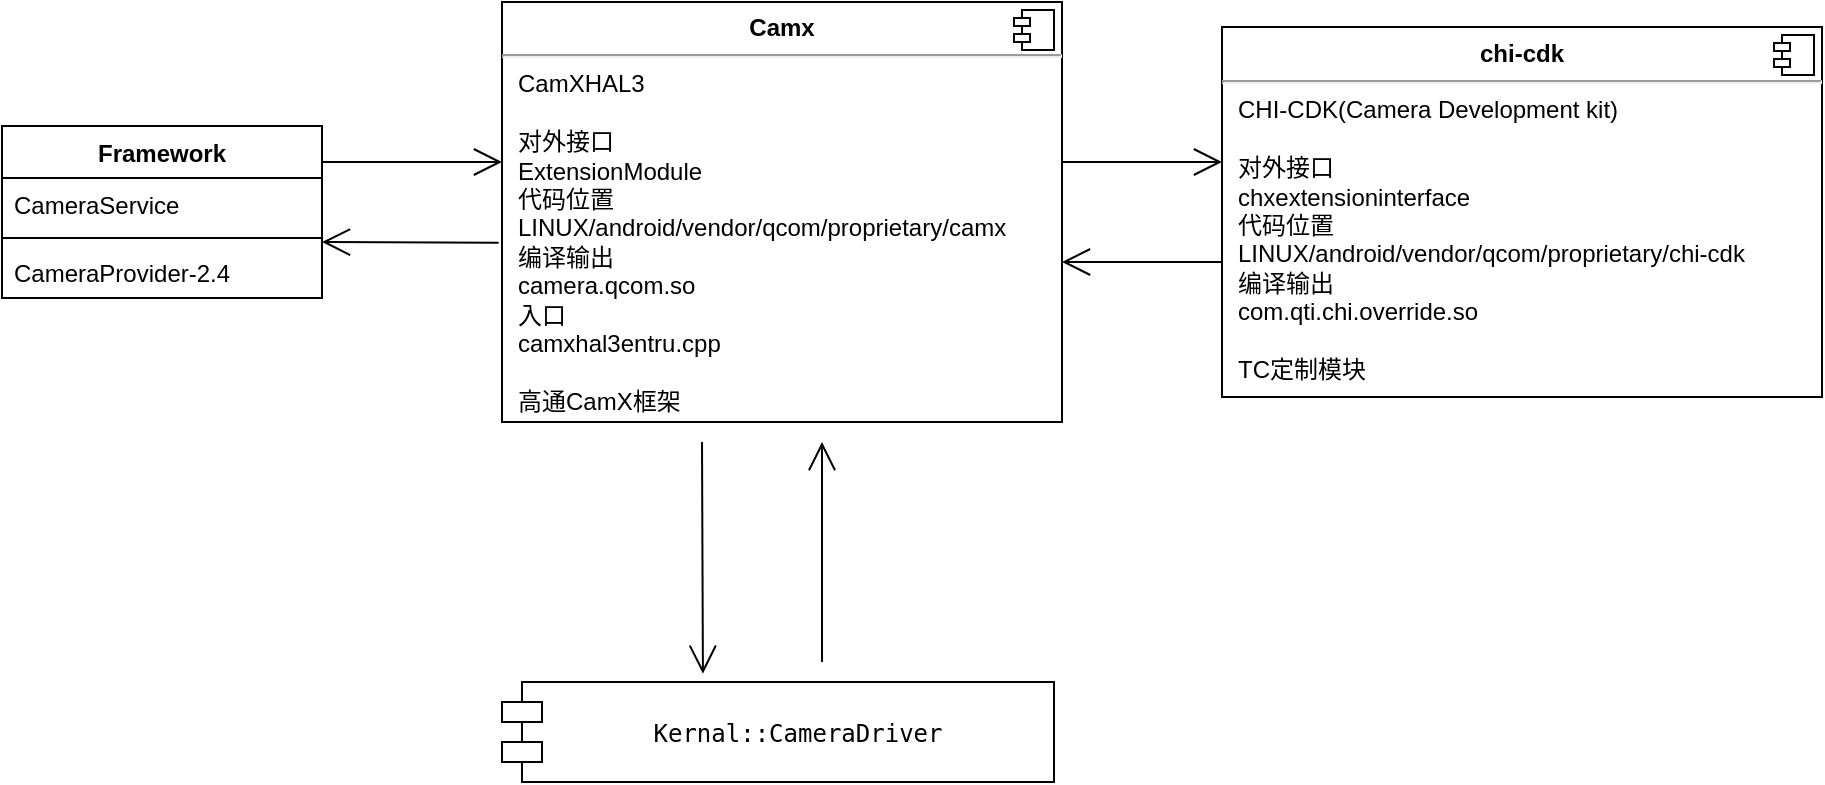 <mxfile version="22.0.8" type="github">
  <diagram name="第 1 页" id="9sFBwYhqwxBm26JA0SG9">
    <mxGraphModel dx="1157" dy="656" grid="1" gridSize="10" guides="1" tooltips="1" connect="1" arrows="1" fold="1" page="1" pageScale="1" pageWidth="827" pageHeight="1169" math="0" shadow="0">
      <root>
        <mxCell id="0" />
        <mxCell id="1" parent="0" />
        <mxCell id="bS61N0INd5APcoxVsC9e-6" value="Framework" style="swimlane;fontStyle=1;align=center;verticalAlign=top;childLayout=stackLayout;horizontal=1;startSize=26;horizontalStack=0;resizeParent=1;resizeParentMax=0;resizeLast=0;collapsible=1;marginBottom=0;whiteSpace=wrap;html=1;" vertex="1" parent="1">
          <mxGeometry x="120" y="342" width="160" height="86" as="geometry" />
        </mxCell>
        <mxCell id="bS61N0INd5APcoxVsC9e-7" value="CameraService" style="text;strokeColor=none;fillColor=none;align=left;verticalAlign=top;spacingLeft=4;spacingRight=4;overflow=hidden;rotatable=0;points=[[0,0.5],[1,0.5]];portConstraint=eastwest;whiteSpace=wrap;html=1;" vertex="1" parent="bS61N0INd5APcoxVsC9e-6">
          <mxGeometry y="26" width="160" height="26" as="geometry" />
        </mxCell>
        <mxCell id="bS61N0INd5APcoxVsC9e-8" value="" style="line;strokeWidth=1;fillColor=none;align=left;verticalAlign=middle;spacingTop=-1;spacingLeft=3;spacingRight=3;rotatable=0;labelPosition=right;points=[];portConstraint=eastwest;strokeColor=inherit;" vertex="1" parent="bS61N0INd5APcoxVsC9e-6">
          <mxGeometry y="52" width="160" height="8" as="geometry" />
        </mxCell>
        <mxCell id="bS61N0INd5APcoxVsC9e-9" value="CameraProvider-2.4" style="text;strokeColor=none;fillColor=none;align=left;verticalAlign=top;spacingLeft=4;spacingRight=4;overflow=hidden;rotatable=0;points=[[0,0.5],[1,0.5]];portConstraint=eastwest;whiteSpace=wrap;html=1;" vertex="1" parent="bS61N0INd5APcoxVsC9e-6">
          <mxGeometry y="60" width="160" height="26" as="geometry" />
        </mxCell>
        <mxCell id="bS61N0INd5APcoxVsC9e-15" value="&lt;p style=&quot;margin:0px;margin-top:6px;text-align:center;&quot;&gt;&lt;b&gt;Camx&lt;/b&gt;&lt;/p&gt;&lt;hr&gt;&lt;p style=&quot;margin:0px;margin-left:8px;&quot;&gt;CamXHAL3&lt;/p&gt;&lt;p style=&quot;margin:0px;margin-left:8px;&quot;&gt;&lt;br&gt;对外接口&lt;/p&gt;&lt;p style=&quot;margin:0px;margin-left:8px;&quot;&gt;ExtensionModule&lt;/p&gt;&lt;p style=&quot;margin:0px;margin-left:8px;&quot;&gt;代码位置LINUX/android/vendor/qcom/proprietary/camx&lt;/p&gt;&lt;p style=&quot;margin:0px;margin-left:8px;&quot;&gt;编译输出&lt;/p&gt;&lt;p style=&quot;margin:0px;margin-left:8px;&quot;&gt;camera.qcom.so&lt;/p&gt;&lt;p style=&quot;margin:0px;margin-left:8px;&quot;&gt;入口&lt;/p&gt;&lt;p style=&quot;margin:0px;margin-left:8px;&quot;&gt;camxhal3entru.cpp&lt;/p&gt;&lt;p style=&quot;margin:0px;margin-left:8px;&quot;&gt;&lt;br&gt;&lt;/p&gt;&lt;p style=&quot;margin:0px;margin-left:8px;&quot;&gt;高通CamX框架&lt;/p&gt;" style="align=left;overflow=fill;html=1;dropTarget=0;whiteSpace=wrap;" vertex="1" parent="1">
          <mxGeometry x="370" y="280" width="280" height="210" as="geometry" />
        </mxCell>
        <mxCell id="bS61N0INd5APcoxVsC9e-16" value="" style="shape=component;jettyWidth=8;jettyHeight=4;" vertex="1" parent="bS61N0INd5APcoxVsC9e-15">
          <mxGeometry x="1" width="20" height="20" relative="1" as="geometry">
            <mxPoint x="-24" y="4" as="offset" />
          </mxGeometry>
        </mxCell>
        <mxCell id="bS61N0INd5APcoxVsC9e-17" value="&lt;p style=&quot;margin:0px;margin-top:6px;text-align:center;&quot;&gt;&lt;b&gt;chi-cdk&lt;/b&gt;&lt;/p&gt;&lt;hr&gt;&lt;p style=&quot;margin:0px;margin-left:8px;&quot;&gt;CHI-CDK(Camera Development kit)&lt;/p&gt;&lt;p style=&quot;margin:0px;margin-left:8px;&quot;&gt;&lt;br&gt;&lt;/p&gt;&lt;p style=&quot;margin:0px;margin-left:8px;&quot;&gt;对外接口&lt;/p&gt;&lt;p style=&quot;margin:0px;margin-left:8px;&quot;&gt;chxextensioninterface&lt;/p&gt;&lt;p style=&quot;margin:0px;margin-left:8px;&quot;&gt;代码位置&lt;/p&gt;&lt;p style=&quot;margin:0px;margin-left:8px;&quot;&gt;LINUX/android/vendor/qcom/proprietary/chi-cdk&lt;/p&gt;&lt;p style=&quot;margin:0px;margin-left:8px;&quot;&gt;编译输出&lt;/p&gt;&lt;p style=&quot;margin:0px;margin-left:8px;&quot;&gt;com.qti.chi.override.so&lt;/p&gt;&lt;p style=&quot;margin:0px;margin-left:8px;&quot;&gt;&lt;br&gt;&lt;/p&gt;&lt;p style=&quot;margin:0px;margin-left:8px;&quot;&gt;TC定制模块&lt;/p&gt;" style="align=left;overflow=fill;html=1;dropTarget=0;whiteSpace=wrap;" vertex="1" parent="1">
          <mxGeometry x="730" y="292.5" width="300" height="185" as="geometry" />
        </mxCell>
        <mxCell id="bS61N0INd5APcoxVsC9e-18" value="" style="shape=component;jettyWidth=8;jettyHeight=4;" vertex="1" parent="bS61N0INd5APcoxVsC9e-17">
          <mxGeometry x="1" width="20" height="20" relative="1" as="geometry">
            <mxPoint x="-24" y="4" as="offset" />
          </mxGeometry>
        </mxCell>
        <mxCell id="bS61N0INd5APcoxVsC9e-27" value="&lt;pre&gt;Kernal::CameraDriver&lt;/pre&gt;" style="shape=module;align=left;spacingLeft=20;align=center;verticalAlign=top;whiteSpace=wrap;html=1;" vertex="1" parent="1">
          <mxGeometry x="370" y="620" width="276" height="50" as="geometry" />
        </mxCell>
        <mxCell id="bS61N0INd5APcoxVsC9e-31" value="" style="endArrow=open;endFill=1;endSize=12;html=1;rounded=0;" edge="1" parent="1">
          <mxGeometry width="160" relative="1" as="geometry">
            <mxPoint x="280" y="360" as="sourcePoint" />
            <mxPoint x="370" y="360" as="targetPoint" />
          </mxGeometry>
        </mxCell>
        <mxCell id="bS61N0INd5APcoxVsC9e-32" value="" style="endArrow=open;endFill=1;endSize=12;html=1;rounded=0;" edge="1" parent="1">
          <mxGeometry width="160" relative="1" as="geometry">
            <mxPoint x="650" y="360" as="sourcePoint" />
            <mxPoint x="730" y="360" as="targetPoint" />
          </mxGeometry>
        </mxCell>
        <mxCell id="bS61N0INd5APcoxVsC9e-33" value="" style="endArrow=open;endFill=1;endSize=12;html=1;rounded=0;entryX=0.364;entryY=-0.082;entryDx=0;entryDy=0;entryPerimeter=0;" edge="1" parent="1" target="bS61N0INd5APcoxVsC9e-27">
          <mxGeometry width="160" relative="1" as="geometry">
            <mxPoint x="470" y="500" as="sourcePoint" />
            <mxPoint x="630" y="500" as="targetPoint" />
          </mxGeometry>
        </mxCell>
        <mxCell id="bS61N0INd5APcoxVsC9e-34" value="" style="endArrow=open;endFill=1;endSize=12;html=1;rounded=0;exitX=-0.006;exitY=0.573;exitDx=0;exitDy=0;exitPerimeter=0;" edge="1" parent="1" source="bS61N0INd5APcoxVsC9e-15">
          <mxGeometry width="160" relative="1" as="geometry">
            <mxPoint x="360" y="400" as="sourcePoint" />
            <mxPoint x="280" y="400" as="targetPoint" />
          </mxGeometry>
        </mxCell>
        <mxCell id="bS61N0INd5APcoxVsC9e-35" value="" style="endArrow=open;endFill=1;endSize=12;html=1;rounded=0;" edge="1" parent="1">
          <mxGeometry width="160" relative="1" as="geometry">
            <mxPoint x="730" y="410" as="sourcePoint" />
            <mxPoint x="650" y="410" as="targetPoint" />
          </mxGeometry>
        </mxCell>
        <mxCell id="bS61N0INd5APcoxVsC9e-36" value="" style="endArrow=open;endFill=1;endSize=12;html=1;rounded=0;" edge="1" parent="1">
          <mxGeometry width="160" relative="1" as="geometry">
            <mxPoint x="530" y="610" as="sourcePoint" />
            <mxPoint x="530" y="500" as="targetPoint" />
          </mxGeometry>
        </mxCell>
      </root>
    </mxGraphModel>
  </diagram>
</mxfile>
